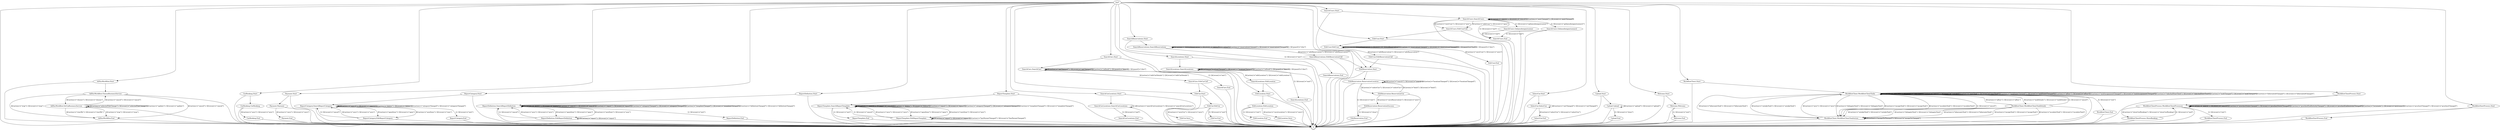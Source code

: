 digraph G {
graph [dpi = 600]"$" [label="$",shape=doublecircle];
"AdHocWorkflow.ChooseBusinessService" [label="AdHocWorkflow.ChooseBusinessService",shape=ellipse];
"AdHocWorkflow.End" [label="AdHocWorkflow.End",shape=ellipse];
"AdHocWorkflow.SetUpBusinessService" [label="AdHocWorkflow.SetUpBusinessService",shape=ellipse];
"AdHocWorkflow.Start" [label="AdHocWorkflow.Start",shape=ellipse];
"CarBooking.CarBooking" [label="CarBooking.CarBooking",shape=ellipse];
"CarBooking.End" [label="CarBooking.End",shape=ellipse];
"CarBooking.Start" [label="CarBooking.Start",shape=ellipse];
"EditCar.EditCar" [label="EditCar.EditCar",shape=ellipse];
"EditCar.End" [label="EditCar.End",shape=ellipse];
"EditCar.Save" [label="EditCar.Save",shape=ellipse];
"EditCar.Start" [label="EditCar.Start",shape=ellipse];
"EditLocation.EditLocation" [label="EditLocation.EditLocation",shape=ellipse];
"EditLocation.End" [label="EditLocation.End",shape=ellipse];
"EditLocation.Save" [label="EditLocation.Save",shape=ellipse];
"EditLocation.Start" [label="EditLocation.Start",shape=ellipse];
"EditReservation.End" [label="EditReservation.End",shape=ellipse];
"EditReservation.ReservationCar" [label="EditReservation.ReservationCar",shape=ellipse];
"EditReservation.ReservationLocation" [label="EditReservation.ReservationLocation",shape=ellipse];
"EditReservation.ReservationSuccess" [label="EditReservation.ReservationSuccess",shape=ellipse];
"EditReservation.Start" [label="EditReservation.Start",shape=ellipse];
"EditUser.EditReservationCall" [label="EditUser.EditReservationCall",shape=ellipse];
"EditUser.EditUser" [label="EditUser.EditUser",shape=ellipse];
"EditUser.End" [label="EditUser.End",shape=ellipse];
"EditUser.Start" [label="EditUser.Start",shape=ellipse];
"Init*" [label="Init*",shape=septagon];
"Payment.End" [label="Payment.End",shape=ellipse];
"Payment.Payment" [label="Payment.Payment",shape=ellipse];
"Payment.Start" [label="Payment.Start",shape=ellipse];
"ReportCategory.EditReportCategory" [label="ReportCategory.EditReportCategory",shape=ellipse];
"ReportCategory.End" [label="ReportCategory.End",shape=ellipse];
"ReportCategory.SearchReportCategory" [label="ReportCategory.SearchReportCategory",shape=ellipse];
"ReportCategory.Start" [label="ReportCategory.Start",shape=ellipse];
"ReportDefinition.EditReportDefinition" [label="ReportDefinition.EditReportDefinition",shape=ellipse];
"ReportDefinition.End" [label="ReportDefinition.End",shape=ellipse];
"ReportDefinition.SearchReportDefinition" [label="ReportDefinition.SearchReportDefinition",shape=ellipse];
"ReportDefinition.Start" [label="ReportDefinition.Start",shape=ellipse];
"ReportTemplate.EditReportTemplate" [label="ReportTemplate.EditReportTemplate",shape=ellipse];
"ReportTemplate.End" [label="ReportTemplate.End",shape=ellipse];
"ReportTemplate.SearchReportTemplate" [label="ReportTemplate.SearchReportTemplate",shape=ellipse];
"ReportTemplate.Start" [label="ReportTemplate.Start",shape=ellipse];
"SearchCarLocations.End" [label="SearchCarLocations.End",shape=ellipse];
"SearchCarLocations.SearchCarLocations" [label="SearchCarLocations.SearchCarLocations",shape=ellipse];
"SearchCarLocations.Start" [label="SearchCarLocations.Start",shape=ellipse];
"SearchCars.EditCarCall" [label="SearchCars.EditCarCall",shape=ellipse];
"SearchCars.End" [label="SearchCars.End",shape=ellipse];
"SearchCars.SearchCars" [label="SearchCars.SearchCars",shape=ellipse];
"SearchCars.Start" [label="SearchCars.Start",shape=ellipse];
"SearchLocations.EditLocation" [label="SearchLocations.EditLocation",shape=ellipse];
"SearchLocations.End" [label="SearchLocations.End",shape=ellipse];
"SearchLocations.SearchLocations" [label="SearchLocations.SearchLocations",shape=ellipse];
"SearchLocations.Start" [label="SearchLocations.Start",shape=ellipse];
"SearchReservations.EditReservationCall" [label="SearchReservations.EditReservationCall",shape=ellipse];
"SearchReservations.End" [label="SearchReservations.End",shape=ellipse];
"SearchReservations.SearchReservations" [label="SearchReservations.SearchReservations",shape=ellipse];
"SearchReservations.Start" [label="SearchReservations.Start",shape=ellipse];
"SearchUsers.EditUserCall" [label="SearchUsers.EditUserCall",shape=ellipse];
"SearchUsers.End" [label="SearchUsers.End",shape=ellipse];
"SearchUsers.Gebaeudeeigentuemer" [label="SearchUsers.Gebaeudeeigentuemer",shape=ellipse];
"SearchUsers.Gebauedeeigentuemer2" [label="SearchUsers.Gebauedeeigentuemer2",shape=ellipse];
"SearchUsers.SearchUsers" [label="SearchUsers.SearchUsers",shape=ellipse];
"SearchUsers.Start" [label="SearchUsers.Start",shape=ellipse];
"SelectCar.End" [label="SelectCar.End",shape=ellipse];
"SelectCar.SelectCar" [label="SelectCar.SelectCar",shape=ellipse];
"SelectCar.Start" [label="SelectCar.Start",shape=ellipse];
"Upload.End" [label="Upload.End",shape=ellipse];
"Upload.Start" [label="Upload.Start",shape=ellipse];
"Upload.Upload" [label="Upload.Upload",shape=ellipse];
"Welcome.End" [label="Welcome.End",shape=ellipse];
"Welcome.Start" [label="Welcome.Start",shape=ellipse];
"Welcome.Welcome" [label="Welcome.Welcome",shape=ellipse];
"WorkflowClient.End" [label="WorkflowClient.End",shape=ellipse];
"WorkflowClient.Start" [label="WorkflowClient.Start",shape=ellipse];
"WorkflowClient.WorkflowClientTaskAction" [label="WorkflowClient.WorkflowClientTaskAction",shape=ellipse];
"WorkflowClient.WorkflowClientTaskDetails" [label="WorkflowClient.WorkflowClientTaskDetails",shape=ellipse];
"WorkflowClient.WorkflowClientTasks" [label="WorkflowClient.WorkflowClientTasks",shape=ellipse];
"WorkflowClientProcess.End" [label="WorkflowClientProcess.End",shape=ellipse];
"WorkflowClientProcess.ShowBooking" [label="WorkflowClientProcess.ShowBooking",shape=ellipse];
"WorkflowClientProcess.Start" [label="WorkflowClientProcess.Start",shape=ellipse];
"WorkflowClientProcess.WorkflowClientProcesses" [label="WorkflowClientProcess.WorkflowClientProcesses",shape=ellipse];
"WorkflowStartProcess.End" [label="WorkflowStartProcess.End",shape=ellipse];
"WorkflowStartProcess.Start" [label="WorkflowStartProcess.Start",shape=ellipse];
"Init*"->"EditReservation.Start" [style=solid,label=""];
"Init*"->"SelectCar.Start" [style=solid,label=""];
"Init*"->"CarBooking.Start" [style=solid,label=""];
"Init*"->"Payment.Start" [style=solid,label=""];
"Init*"->"ReportCategory.Start" [style=solid,label=""];
"Init*"->"SearchCars.Start" [style=solid,label=""];
"Init*"->"Upload.Start" [style=solid,label=""];
"Init*"->"WorkflowClient.Start" [style=solid,label=""];
"Init*"->"SearchCarLocations.Start" [style=solid,label=""];
"Init*"->"SearchUsers.Start" [style=solid,label=""];
"Init*"->"EditLocation.Start" [style=solid,label=""];
"Init*"->"WorkflowStartProcess.Start" [style=solid,label=""];
"Init*"->"WorkflowClientProcess.Start" [style=solid,label=""];
"Init*"->"EditUser.Start" [style=solid,label=""];
"Init*"->"ReportTemplate.Start" [style=solid,label=""];
"Init*"->"Welcome.Start" [style=solid,label=""];
"Init*"->"SearchReservations.Start" [style=solid,label=""];
"Init*"->"AdHocWorkflow.Start" [style=solid,label=""];
"Init*"->"SearchLocations.Start" [style=solid,label=""];
"Init*"->"EditCar.Start" [style=solid,label=""];
"Init*"->"ReportDefinition.Start" [style=solid,label=""];
"Init*"->"$" [style=solid,label=""];
"EditReservation.Start"->"$" [style=solid,label=""];
"EditReservation.ReservationLocation"->"$" [style=solid,label=""];
"EditReservation.ReservationCar"->"$" [style=solid,label=""];
"EditReservation.ReservationSuccess"->"$" [style=solid,label=""];
"EditReservation.End"->"$" [style=solid,label=""];
"SelectCar.Start"->"$" [style=solid,label=""];
"SelectCar.SelectCar"->"$" [style=solid,label=""];
"SelectCar.End"->"$" [style=solid,label=""];
"CarBooking.Start"->"$" [style=solid,label=""];
"CarBooking.CarBooking"->"$" [style=solid,label=""];
"CarBooking.End"->"$" [style=solid,label=""];
"Payment.Start"->"$" [style=solid,label=""];
"Payment.Payment"->"$" [style=solid,label=""];
"Payment.End"->"$" [style=solid,label=""];
"ReportCategory.Start"->"$" [style=solid,label=""];
"ReportCategory.SearchReportCategory"->"$" [style=solid,label=""];
"ReportCategory.EditReportCategory"->"$" [style=solid,label=""];
"ReportCategory.End"->"$" [style=solid,label=""];
"SearchCars.Start"->"$" [style=solid,label=""];
"SearchCars.SearchCars"->"$" [style=solid,label=""];
"SearchCars.EditCarCall"->"$" [style=solid,label=""];
"SearchCars.End"->"$" [style=solid,label=""];
"Upload.Start"->"$" [style=solid,label=""];
"Upload.Upload"->"$" [style=solid,label=""];
"Upload.End"->"$" [style=solid,label=""];
"WorkflowClient.Start"->"$" [style=solid,label=""];
"WorkflowClient.WorkflowClientTasks"->"$" [style=solid,label=""];
"WorkflowClient.WorkflowClientTaskAction"->"$" [style=solid,label=""];
"WorkflowClient.WorkflowClientTaskDetails"->"$" [style=solid,label=""];
"WorkflowClient.End"->"$" [style=solid,label=""];
"SearchCarLocations.Start"->"$" [style=solid,label=""];
"SearchCarLocations.SearchCarLocations"->"$" [style=solid,label=""];
"SearchCarLocations.End"->"$" [style=solid,label=""];
"SearchUsers.Start"->"$" [style=solid,label=""];
"SearchUsers.SearchUsers"->"$" [style=solid,label=""];
"SearchUsers.Gebaeudeeigentuemer"->"$" [style=solid,label=""];
"SearchUsers.End"->"$" [style=solid,label=""];
"SearchUsers.Gebauedeeigentuemer2"->"$" [style=solid,label=""];
"SearchUsers.EditUserCall"->"$" [style=solid,label=""];
"EditLocation.Start"->"$" [style=solid,label=""];
"EditLocation.EditLocation"->"$" [style=solid,label=""];
"EditLocation.End"->"$" [style=solid,label=""];
"EditLocation.Save"->"$" [style=solid,label=""];
"WorkflowStartProcess.Start"->"$" [style=solid,label=""];
"WorkflowStartProcess.End"->"$" [style=solid,label=""];
"WorkflowClientProcess.Start"->"$" [style=solid,label=""];
"WorkflowClientProcess.WorkflowClientProcesses"->"$" [style=solid,label=""];
"WorkflowClientProcess.ShowBooking"->"$" [style=solid,label=""];
"WorkflowClientProcess.End"->"$" [style=solid,label=""];
"EditUser.Start"->"$" [style=solid,label=""];
"EditUser.EditUser"->"$" [style=solid,label=""];
"EditUser.EditReservationCall"->"$" [style=solid,label=""];
"EditUser.End"->"$" [style=solid,label=""];
"ReportTemplate.Start"->"$" [style=solid,label=""];
"ReportTemplate.SearchReportTemplate"->"$" [style=solid,label=""];
"ReportTemplate.EditReportTemplate"->"$" [style=solid,label=""];
"ReportTemplate.End"->"$" [style=solid,label=""];
"Welcome.Start"->"$" [style=solid,label=""];
"Welcome.Welcome"->"$" [style=solid,label=""];
"Welcome.End"->"$" [style=solid,label=""];
"SearchReservations.Start"->"$" [style=solid,label=""];
"SearchReservations.SearchReservations"->"$" [style=solid,label=""];
"SearchReservations.EditReservationCall"->"$" [style=solid,label=""];
"SearchReservations.End"->"$" [style=solid,label=""];
"AdHocWorkflow.Start"->"$" [style=solid,label=""];
"AdHocWorkflow.ChooseBusinessService"->"$" [style=solid,label=""];
"AdHocWorkflow.SetUpBusinessService"->"$" [style=solid,label=""];
"AdHocWorkflow.End"->"$" [style=solid,label=""];
"SearchLocations.Start"->"$" [style=solid,label=""];
"SearchLocations.SearchLocations"->"$" [style=solid,label=""];
"SearchLocations.EditLocation"->"$" [style=solid,label=""];
"SearchLocations.End"->"$" [style=solid,label=""];
"EditCar.Start"->"$" [style=solid,label=""];
"EditCar.EditCar"->"$" [style=solid,label=""];
"EditCar.End"->"$" [style=solid,label=""];
"EditCar.Save"->"$" [style=solid,label=""];
"ReportDefinition.Start"->"$" [style=solid,label=""];
"ReportDefinition.SearchReportDefinition"->"$" [style=solid,label=""];
"ReportDefinition.EditReportDefinition"->"$" [style=solid,label=""];
"ReportDefinition.End"->"$" [style=solid,label=""];
"EditReservation.Start"->"EditReservation.ReservationLocation" [style=solid,label=""];
"EditReservation.ReservationLocation"->"EditReservation.ReservationLocation" [style=solid,label="[${action}=\"search\"] / [${event}=\"search\"]"];
"EditReservation.ReservationLocation"->"EditReservation.ReservationLocation" [style=solid,label="[${action}=\"locationChanged\"] / [${event}=\"locationChanged\"]"];
"EditReservation.ReservationLocation"->"EditReservation.ReservationCar" [style=solid,label="[${action}=\"selectCar\"] / [${event}=\"selectCar\"]"];
"EditReservation.ReservationLocation"->"EditReservation.End" [style=solid,label="[] / [${event}=\"exit\"]"];
"EditReservation.ReservationCar"->"EditReservation.ReservationLocation" [style=solid,label="[${action}=\"back\"] / [${event}=\"back\"]"];
"EditReservation.ReservationCar"->"EditReservation.ReservationSuccess" [style=solid,label="[${action}=\"saveReservation\"] / [${event}=\"save\"]"];
"EditReservation.ReservationSuccess"->"EditReservation.End" [style=solid,label="[] / [${event}=\"close\"]"];
"SelectCar.Start"->"SelectCar.SelectCar" [style=solid,label=""];
"SelectCar.SelectCar"->"SelectCar.SelectCar" [style=solid,label="[${action}=\"carChanged\"] / [${event}=\"carChanged\"]"];
"SelectCar.SelectCar"->"SelectCar.End" [style=solid,label="[${action}=\"selectCar\"] / [${event}=\"selectCar\"]"];
"CarBooking.Start"->"CarBooking.CarBooking" [style=solid,label=""];
"CarBooking.CarBooking"->"CarBooking.End" [style=solid,label="[${action}=\"save\"] / [${event}=\"save\"]"];
"Payment.Start"->"Payment.Payment" [style=solid,label=""];
"Payment.Payment"->"Payment.End" [style=solid,label="[${action}=\"save\"] / [${event}=\"save\"]"];
"ReportCategory.Start"->"ReportCategory.SearchReportCategory" [style=solid,label=""];
"ReportCategory.SearchReportCategory"->"ReportCategory.SearchReportCategory" [style=solid,label="[${action}=\"search\"] / [${event}=\"search\"]"];
"ReportCategory.SearchReportCategory"->"ReportCategory.SearchReportCategory" [style=solid,label="[${action}=\"delete\"] / [${event}=\"delete\"]"];
"ReportCategory.SearchReportCategory"->"ReportCategory.SearchReportCategory" [style=solid,label="[${action}=\"categoryChanged\"] / [${event}=\"categoryChanged\"]"];
"ReportCategory.SearchReportCategory"->"ReportCategory.EditReportCategory" [style=solid,label="[${action}=\"openItem\"] / [${event}=\"open\"]"];
"ReportCategory.SearchReportCategory"->"ReportCategory.EditReportCategory" [style=solid,label="[${action}=\"newItem\"] / [${event}=\"new\"]"];
"ReportCategory.SearchReportCategory"->"ReportCategory.End" [style=solid,label="[] / [${event}=\"exit\"]"];
"ReportCategory.EditReportCategory"->"ReportCategory.SearchReportCategory" [style=solid,label="[] / [${event}=\"cancel\"]"];
"ReportCategory.EditReportCategory"->"ReportCategory.SearchReportCategory" [style=solid,label="[${action}=\"save\"] / [${event}=\"save\"]"];
"SearchCars.Start"->"SearchCars.SearchCars" [style=solid,label=""];
"SearchCars.SearchCars"->"SearchCars.SearchCars" [style=solid,label="[${action}=\"carChanged\"] / [${event}=\"carChanged\"]"];
"SearchCars.SearchCars"->"SearchCars.EditCarCall" [style=solid,label="[${action}=\"editCarDetails\"] / [${event}=\"editCarDetails\"]"];
"SearchCars.SearchCars"->"SearchCars.End" [style=solid,label="[] / [${event}=\"exit\"]"];
"SearchCars.SearchCars"->"SearchCars.SearchCars" [style=solid,label="[${action}=\"refresh\"] / [${guard}=\"Save\"]"];
"SearchCars.SearchCars"->"SearchCars.SearchCars" [style=solid,label="[] / [${guard}=\"else\"]"];
"SearchCars.EditCarCall"->"EditCar.Start" [style=solid,label=""];
"Upload.Start"->"Upload.Upload" [style=solid,label=""];
"Upload.Upload"->"Upload.Upload" [style=solid,label="[${action}=\"upload\"] / [${event}=\"upload\"]"];
"Upload.Upload"->"Upload.End" [style=solid,label="[] / [${event}=\"close\"]"];
"WorkflowClient.Start"->"WorkflowClient.WorkflowClientTasks" [style=solid,label=""];
"WorkflowClient.WorkflowClientTasks"->"WorkflowClient.WorkflowClientTasks" [style=solid,label="[${action}=\"takeTask\"] / [${event}=\"takeTask\"]"];
"WorkflowClient.WorkflowClientTasks"->"WorkflowClient.WorkflowClientTasks" [style=solid,label="[${action}=\"search\"] / [${event}=\"search\"]"];
"WorkflowClient.WorkflowClientTasks"->"WorkflowClient.WorkflowClientTasks" [style=solid,label="[${action}=\"startTask\"] / [${event}=\"startTask\"]"];
"WorkflowClient.WorkflowClientTasks"->"WorkflowClient.WorkflowClientTasks" [style=solid,label="[${action}=\"taskStateChanged\"] / [${event}=\"taskStateChanged\"]"];
"WorkflowClient.WorkflowClientTasks"->"WorkflowClient.WorkflowClientTasks" [style=solid,label="[${action}=\"adhoc\"] / [${event}=\"adhoc\"]"];
"WorkflowClient.WorkflowClientTasks"->"WorkflowClient.WorkflowClientTasks" [style=solid,label="[${action}=\"taskAssignmentChanged\"] / [${event}=\"taskAssignmentChanged\"]"];
"WorkflowClient.WorkflowClientTasks"->"WorkflowClient.WorkflowClientTasks" [style=solid,label="[${action}=\"takeAndStartTask\"] / [${event}=\"takeAndStartTask\"]"];
"WorkflowClient.WorkflowClientTasks"->"WorkflowClient.WorkflowClientTasks" [style=solid,label="[${action}=\"taskChanged\"] / [${event}=\"taskChanged\"]"];
"WorkflowClient.WorkflowClientTasks"->"WorkflowClient.WorkflowClientTasks" [style=solid,label="[${action}=\"hibernatedChanged\"] / [${event}=\"hibernatedChanged\"]"];
"WorkflowClient.WorkflowClientTasks"->"WorkflowClient.WorkflowClientTaskAction" [style=solid,label="[${action}=\"hibernateTask\"] / [${event}=\"hibernateTask\"]"];
"WorkflowClient.WorkflowClientTasks"->"WorkflowClient.WorkflowClientTaskAction" [style=solid,label="[${action}=\"delegateTask\"] / [${event}=\"delegateTask\"]"];
"WorkflowClient.WorkflowClientTasks"->"WorkflowClient.WorkflowClientTaskAction" [style=solid,label="[${action}=\"assignTask\"] / [${event}=\"assignTask\"]"];
"WorkflowClient.WorkflowClientTasks"->"WorkflowClient.WorkflowClientTaskAction" [style=solid,label="[${action}=\"escalateTask\"] / [${event}=\"escalateTask\"]"];
"WorkflowClient.WorkflowClientTasks"->"WorkflowClient.WorkflowClientTaskAction" [style=solid,label="[${action}=\"untakeTask\"] / [${event}=\"untakeTask\"]"];
"WorkflowClient.WorkflowClientTasks"->"WorkflowClient.WorkflowClientTaskDetails" [style=solid,label="[${action}=\"taskDetails\"] / [${event}=\"taskDetails\"]"];
"WorkflowClient.WorkflowClientTasks"->"WorkflowClient.End" [style=solid,label="[] / [${event}=\"exit\"]"];
"WorkflowClient.WorkflowClientTaskAction"->"WorkflowClient.WorkflowClientTaskAction" [style=solid,label="[${action}=\"assignToChanged\"] / [${event}=\"assignToChanged\"]"];
"WorkflowClient.WorkflowClientTaskAction"->"WorkflowClient.WorkflowClientTasks" [style=solid,label="[${action}=\"save\"] / [${event}=\"save\"]"];
"WorkflowClient.WorkflowClientTaskAction"->"WorkflowClient.WorkflowClientTasks" [style=solid,label="[] / [${event}=\"cancel\"]"];
"WorkflowClient.WorkflowClientTaskDetails"->"WorkflowClient.WorkflowClientTaskAction" [style=solid,label="[${action}=\"escalateTask\"] / [${event}=\"escalateTask\"]"];
"WorkflowClient.WorkflowClientTaskDetails"->"WorkflowClient.WorkflowClientTaskAction" [style=solid,label="[${action}=\"untakeTask\"] / [${event}=\"untakeTask\"]"];
"WorkflowClient.WorkflowClientTaskDetails"->"WorkflowClient.WorkflowClientTaskAction" [style=solid,label="[${action}=\"delegateTask\"] / [${event}=\"delegateTask\"]"];
"WorkflowClient.WorkflowClientTaskDetails"->"WorkflowClient.WorkflowClientTaskAction" [style=solid,label="[${action}=\"hibernateTask\"] / [${event}=\"hibernateTask\"]"];
"WorkflowClient.WorkflowClientTaskDetails"->"WorkflowClient.WorkflowClientTaskAction" [style=solid,label="[${action}=\"assignTask\"] / [${event}=\"assignTask\"]"];
"WorkflowClient.WorkflowClientTaskDetails"->"WorkflowClient.WorkflowClientTasks" [style=solid,label="[] / [${event}=\"cancel\"]"];
"WorkflowClient.WorkflowClientTaskDetails"->"WorkflowClient.WorkflowClientTasks" [style=solid,label="[${action}=\"adhoc\"] / [${event}=\"adhoc\"]"];
"SearchCarLocations.Start"->"SearchCarLocations.SearchCarLocations" [style=solid,label=""];
"SearchCarLocations.SearchCarLocations"->"SearchCarLocations.SearchCarLocations" [style=solid,label="[${action}=\"searchCarLocations\"] / [${event}=\"searchCarLocations\"]"];
"SearchCarLocations.SearchCarLocations"->"SearchCarLocations.End" [style=solid,label="[] / [${event}=\"end\"]"];
"SearchUsers.Start"->"SearchUsers.SearchUsers" [style=solid,label=""];
"SearchUsers.SearchUsers"->"SearchUsers.SearchUsers" [style=solid,label="[${action}=\"search\"] / [${event}=\"search\"]"];
"SearchUsers.SearchUsers"->"SearchUsers.SearchUsers" [style=solid,label="[${action}=\"userChanged\"] / [${event}=\"userChanged\"]"];
"SearchUsers.SearchUsers"->"SearchUsers.Gebaeudeeigentuemer" [style=solid,label="[] / [${event}=\"gebaeudeeigentuemer\"]"];
"SearchUsers.SearchUsers"->"SearchUsers.Gebauedeeigentuemer2" [style=solid,label="[] / [${event}=\"gebaeudeeigentuemer2\"]"];
"SearchUsers.SearchUsers"->"SearchUsers.EditUserCall" [style=solid,label="[${action}=\"editUser\"] / [${event}=\"open\"]"];
"SearchUsers.SearchUsers"->"SearchUsers.EditUserCall" [style=solid,label="[${action}=\"newUser\"] / [${event}=\"new\"]"];
"SearchUsers.SearchUsers"->"SearchUsers.End" [style=solid,label="[] / [${event}=\"end\"]"];
"SearchUsers.SearchUsers"->"SearchUsers.SearchUsers" [style=solid,label=""];
"SearchUsers.Gebaeudeeigentuemer"->"SearchUsers.End" [style=solid,label="[] / [${event}=\"end\"]"];
"SearchUsers.Gebauedeeigentuemer2"->"SearchUsers.End" [style=solid,label="[] / [${event}=\"end\"]"];
"SearchUsers.EditUserCall"->"EditUser.Start" [style=solid,label=""];
"EditLocation.Start"->"EditLocation.EditLocation" [style=solid,label=""];
"EditLocation.EditLocation"->"EditLocation.End" [style=solid,label="[] / [${event}=\"exit\"]"];
"EditLocation.EditLocation"->"EditLocation.Save" [style=solid,label="[${action}=\"saveLocation\"] / [${event}=\"save\"]"];
"WorkflowStartProcess.Start"->"WorkflowStartProcess.End" [style=solid,label=""];
"WorkflowClientProcess.Start"->"WorkflowClientProcess.WorkflowClientProcesses" [style=solid,label=""];
"WorkflowClientProcess.WorkflowClientProcesses"->"WorkflowClientProcess.WorkflowClientProcesses" [style=solid,label="[${action}=\"search\"] / [${event}=\"search\"]"];
"WorkflowClientProcess.WorkflowClientProcesses"->"WorkflowClientProcess.WorkflowClientProcesses" [style=solid,label="[${action}=\"procInstStateChanged\"] / [${event}=\"procInstStateChanged\"]"];
"WorkflowClientProcess.WorkflowClientProcesses"->"WorkflowClientProcess.WorkflowClientProcesses" [style=solid,label="[${action}=\"procInstEndActicityChanged\"] / [${event}=\"procInstEndActivityChanged\"]"];
"WorkflowClientProcess.WorkflowClientProcesses"->"WorkflowClientProcess.WorkflowClientProcesses" [style=solid,label="[${action}=\"terminate\"] / [${event}=\"terminate\"]"];
"WorkflowClientProcess.WorkflowClientProcesses"->"WorkflowClientProcess.WorkflowClientProcesses" [style=solid,label="[${action}=\"procInstChanged\"] / [${event}=\"procInstChanged\"]"];
"WorkflowClientProcess.WorkflowClientProcesses"->"WorkflowClientProcess.ShowBooking" [style=solid,label="[${action}=\"showCarBooking\"] / [${event}=\"showCarBooking\"]"];
"WorkflowClientProcess.WorkflowClientProcesses"->"WorkflowClientProcess.End" [style=solid,label="[] / [${event}=\"exit\"]"];
"WorkflowClientProcess.ShowBooking"->"WorkflowClientProcess.WorkflowClientProcesses" [style=solid,label="[] / [${event}=\"end\"]"];
"EditUser.Start"->"EditUser.EditUser" [style=solid,label=""];
"EditUser.EditUser"->"EditUser.EditUser" [style=solid,label="[${action}=\"deleteReservation\"] / [${event}=\"deleteReservation\"]"];
"EditUser.EditUser"->"EditUser.EditUser" [style=solid,label="[${action}=\"reservationChanged\"] / [${event}=\"reservationChanged\"]"];
"EditUser.EditUser"->"EditUser.EditReservationCall" [style=solid,label="[${action}=\"editReservation\"] / [${event}=\"editReservation\"]"];
"EditUser.EditUser"->"EditUser.End" [style=solid,label="[${action}=\"saveUser\"] / [${event}=\"save\"]"];
"EditUser.EditUser"->"EditUser.EditUser" [style=solid,label="[] / [${guard}=\"End\"]"];
"EditUser.EditUser"->"EditUser.EditUser" [style=solid,label="[] / [${guard}=\"else\"]"];
"EditUser.EditReservationCall"->"EditReservation.Start" [style=solid,label=""];
"ReportTemplate.Start"->"ReportTemplate.SearchReportTemplate" [style=solid,label=""];
"ReportTemplate.SearchReportTemplate"->"ReportTemplate.SearchReportTemplate" [style=solid,label="[${action}=\"search\"] / [${event}=\"search\"]"];
"ReportTemplate.SearchReportTemplate"->"ReportTemplate.SearchReportTemplate" [style=solid,label="[${action}=\"delete\"] / [${event}=\"delete\"]"];
"ReportTemplate.SearchReportTemplate"->"ReportTemplate.SearchReportTemplate" [style=solid,label="[${action}=\"report\"] / [${event}=\"report\"]"];
"ReportTemplate.SearchReportTemplate"->"ReportTemplate.SearchReportTemplate" [style=solid,label="[${action}=\"categoryChanged\"] / [${event}=\"categoryChanged\"]"];
"ReportTemplate.SearchReportTemplate"->"ReportTemplate.SearchReportTemplate" [style=solid,label="[${action}=\"templateChanged\"] / [${event}=\"templateChanged\"]"];
"ReportTemplate.SearchReportTemplate"->"ReportTemplate.EditReportTemplate" [style=solid,label="[${action}=\"newItem\"] / [${event}=\"new\"]"];
"ReportTemplate.SearchReportTemplate"->"ReportTemplate.EditReportTemplate" [style=solid,label="[${action}=\"openItem\"] / [${event}=\"open\"]"];
"ReportTemplate.SearchReportTemplate"->"ReportTemplate.End" [style=solid,label="[] / [${event}=\"exit\"]"];
"ReportTemplate.EditReportTemplate"->"ReportTemplate.EditReportTemplate" [style=solid,label="[${action}=\"report\"] / [${event}=\"report\"]"];
"ReportTemplate.EditReportTemplate"->"ReportTemplate.EditReportTemplate" [style=solid,label="[${action}=\"hasParamChanged\"] / [${event}=\"hasParamChanged\"]"];
"ReportTemplate.EditReportTemplate"->"ReportTemplate.SearchReportTemplate" [style=solid,label="[] / [${event}=\"cancel\"]"];
"ReportTemplate.EditReportTemplate"->"ReportTemplate.SearchReportTemplate" [style=solid,label="[${action}=\"save\"] / [${event}=\"save\"]"];
"Welcome.Start"->"Welcome.Welcome" [style=solid,label=""];
"Welcome.Welcome"->"Welcome.End" [style=solid,label="[] / [${event}=\"exit\"]"];
"SearchReservations.Start"->"SearchReservations.SearchReservations" [style=solid,label=""];
"SearchReservations.SearchReservations"->"SearchReservations.SearchReservations" [style=solid,label="[${action}=\"deleteReservation\"] / [${event}=\"deleteReservation\"]"];
"SearchReservations.SearchReservations"->"SearchReservations.SearchReservations" [style=solid,label="[${action}=\"reservationChanged\"] / [${event}=\"reservationChanged\"]"];
"SearchReservations.SearchReservations"->"SearchReservations.EditReservationCall" [style=solid,label="[${action}=\"editReservation\"] / [${event}=\"editReservation\"]"];
"SearchReservations.SearchReservations"->"SearchReservations.End" [style=solid,label="[] / [${event}=\"exit\"]"];
"SearchReservations.SearchReservations"->"SearchReservations.SearchReservations" [style=solid,label="[] / [${guard}=\"else\"]"];
"SearchReservations.EditReservationCall"->"EditReservation.Start" [style=solid,label=""];
"AdHocWorkflow.Start"->"AdHocWorkflow.ChooseBusinessService" [style=solid,label=""];
"AdHocWorkflow.ChooseBusinessService"->"AdHocWorkflow.SetUpBusinessService" [style=solid,label="[${action}=\"choose\"] / [${event}=\"choose\"]"];
"AdHocWorkflow.ChooseBusinessService"->"AdHocWorkflow.End" [style=solid,label="[${action}=\"stop\"] / [${event}=\"stop\"]"];
"AdHocWorkflow.ChooseBusinessService"->"AdHocWorkflow.End" [style=solid,label="[${action}=\"cancel\"] / [${event}=\"cancel\"]"];
"AdHocWorkflow.SetUpBusinessService"->"AdHocWorkflow.SetUpBusinessService" [style=solid,label="[${action}=\"selectedTabChange\"] / [${event}=\"selectedTabChange\"]"];
"AdHocWorkflow.SetUpBusinessService"->"AdHocWorkflow.SetUpBusinessService" [style=solid,label="[${action}=\"update\"] / [${event}=\"update\"]"];
"AdHocWorkflow.SetUpBusinessService"->"AdHocWorkflow.ChooseBusinessService" [style=solid,label="[${action}=\"cancel\"] / [${event}=\"cancel\"]"];
"AdHocWorkflow.SetUpBusinessService"->"AdHocWorkflow.End" [style=solid,label="[${action}=\"startBs\"] / [${event}=\"startBs\"]"];
"AdHocWorkflow.SetUpBusinessService"->"AdHocWorkflow.End" [style=solid,label="[${action}=\"stop\"] / [${event}=\"stop\"]"];
"SearchLocations.Start"->"SearchLocations.SearchLocations" [style=solid,label=""];
"SearchLocations.SearchLocations"->"SearchLocations.SearchLocations" [style=solid,label="[${action}=\"locationChanged\"] / [${event}=\"locationChanged\"]"];
"SearchLocations.SearchLocations"->"SearchLocations.EditLocation" [style=solid,label="[${action}=\"editLocation\"] / [${event}=\"editLocation\"]"];
"SearchLocations.SearchLocations"->"SearchLocations.End" [style=solid,label="[] / [${event}=\"exit\"]"];
"SearchLocations.SearchLocations"->"SearchLocations.SearchLocations" [style=solid,label="[${action}=\"refresh\"] / [${guard}=\"Save\"]"];
"SearchLocations.SearchLocations"->"SearchLocations.SearchLocations" [style=solid,label="[] / [${guard}=\"else\"]"];
"SearchLocations.EditLocation"->"EditLocation.Start" [style=solid,label=""];
"EditCar.Start"->"EditCar.EditCar" [style=solid,label=""];
"EditCar.EditCar"->"EditCar.End" [style=solid,label="[] / [${event}=\"exit\"]"];
"EditCar.EditCar"->"EditCar.Save" [style=solid,label="[${action}=\"saveCar\"] / [${event}=\"save\"]"];
"ReportDefinition.Start"->"ReportDefinition.SearchReportDefinition" [style=solid,label=""];
"ReportDefinition.SearchReportDefinition"->"ReportDefinition.SearchReportDefinition" [style=solid,label="[${action}=\"delete\"] / [${event}=\"delete\"]"];
"ReportDefinition.SearchReportDefinition"->"ReportDefinition.SearchReportDefinition" [style=solid,label="[${action}=\"search\"] / [${event}=\"search\"]"];
"ReportDefinition.SearchReportDefinition"->"ReportDefinition.SearchReportDefinition" [style=solid,label="[${action}=\"report\"] / [${event}=\"report\"]"];
"ReportDefinition.SearchReportDefinition"->"ReportDefinition.SearchReportDefinition" [style=solid,label="[${action}=\"categoryChanged\"] / [${event}=\"categoryChanged\"]"];
"ReportDefinition.SearchReportDefinition"->"ReportDefinition.SearchReportDefinition" [style=solid,label="[${action}=\"templateChanged\"] / [${event}=\"templateChanged\"]"];
"ReportDefinition.SearchReportDefinition"->"ReportDefinition.SearchReportDefinition" [style=solid,label="[${action}=\"definitionChanged\"] / [${event}=\"definitionChanged\"]"];
"ReportDefinition.SearchReportDefinition"->"ReportDefinition.EditReportDefinition" [style=solid,label="[${action}=\"newItem\"] / [${event}=\"new\"]"];
"ReportDefinition.SearchReportDefinition"->"ReportDefinition.EditReportDefinition" [style=solid,label="[${action}=\"openItem\"] / [${event}=\"open\"]"];
"ReportDefinition.SearchReportDefinition"->"ReportDefinition.End" [style=solid,label="[] / [${event}=\"exit\"]"];
"ReportDefinition.EditReportDefinition"->"ReportDefinition.EditReportDefinition" [style=solid,label="[${action}=\"report\"] / [${event}=\"report\"]"];
"ReportDefinition.EditReportDefinition"->"ReportDefinition.SearchReportDefinition" [style=solid,label="[] / [${event}=\"cancel\"]"];
"ReportDefinition.EditReportDefinition"->"ReportDefinition.SearchReportDefinition" [style=solid,label="[${action}=\"save\"] / [${event}=\"save\"]"];
}